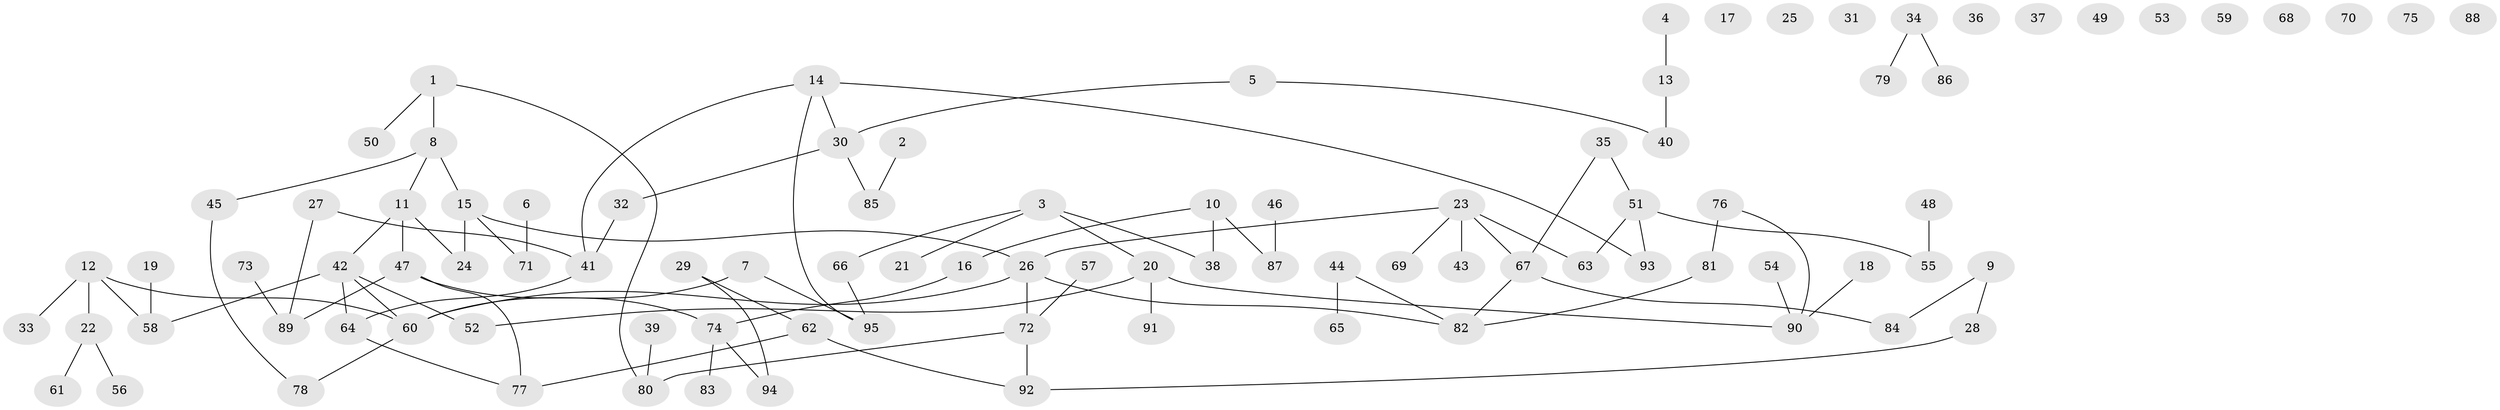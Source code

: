 // Generated by graph-tools (version 1.1) at 2025/00/03/09/25 03:00:46]
// undirected, 95 vertices, 99 edges
graph export_dot {
graph [start="1"]
  node [color=gray90,style=filled];
  1;
  2;
  3;
  4;
  5;
  6;
  7;
  8;
  9;
  10;
  11;
  12;
  13;
  14;
  15;
  16;
  17;
  18;
  19;
  20;
  21;
  22;
  23;
  24;
  25;
  26;
  27;
  28;
  29;
  30;
  31;
  32;
  33;
  34;
  35;
  36;
  37;
  38;
  39;
  40;
  41;
  42;
  43;
  44;
  45;
  46;
  47;
  48;
  49;
  50;
  51;
  52;
  53;
  54;
  55;
  56;
  57;
  58;
  59;
  60;
  61;
  62;
  63;
  64;
  65;
  66;
  67;
  68;
  69;
  70;
  71;
  72;
  73;
  74;
  75;
  76;
  77;
  78;
  79;
  80;
  81;
  82;
  83;
  84;
  85;
  86;
  87;
  88;
  89;
  90;
  91;
  92;
  93;
  94;
  95;
  1 -- 8;
  1 -- 50;
  1 -- 80;
  2 -- 85;
  3 -- 20;
  3 -- 21;
  3 -- 38;
  3 -- 66;
  4 -- 13;
  5 -- 30;
  5 -- 40;
  6 -- 71;
  7 -- 60;
  7 -- 95;
  8 -- 11;
  8 -- 15;
  8 -- 45;
  9 -- 28;
  9 -- 84;
  10 -- 16;
  10 -- 38;
  10 -- 87;
  11 -- 24;
  11 -- 42;
  11 -- 47;
  12 -- 22;
  12 -- 33;
  12 -- 58;
  12 -- 60;
  13 -- 40;
  14 -- 30;
  14 -- 41;
  14 -- 93;
  14 -- 95;
  15 -- 24;
  15 -- 26;
  15 -- 71;
  16 -- 74;
  18 -- 90;
  19 -- 58;
  20 -- 52;
  20 -- 90;
  20 -- 91;
  22 -- 56;
  22 -- 61;
  23 -- 26;
  23 -- 43;
  23 -- 63;
  23 -- 67;
  23 -- 69;
  26 -- 60;
  26 -- 72;
  26 -- 82;
  27 -- 41;
  27 -- 89;
  28 -- 92;
  29 -- 62;
  29 -- 94;
  30 -- 32;
  30 -- 85;
  32 -- 41;
  34 -- 79;
  34 -- 86;
  35 -- 51;
  35 -- 67;
  39 -- 80;
  41 -- 64;
  42 -- 52;
  42 -- 58;
  42 -- 60;
  42 -- 64;
  44 -- 65;
  44 -- 82;
  45 -- 78;
  46 -- 87;
  47 -- 74;
  47 -- 77;
  47 -- 89;
  48 -- 55;
  51 -- 55;
  51 -- 63;
  51 -- 93;
  54 -- 90;
  57 -- 72;
  60 -- 78;
  62 -- 77;
  62 -- 92;
  64 -- 77;
  66 -- 95;
  67 -- 82;
  67 -- 84;
  72 -- 80;
  72 -- 92;
  73 -- 89;
  74 -- 83;
  74 -- 94;
  76 -- 81;
  76 -- 90;
  81 -- 82;
}
